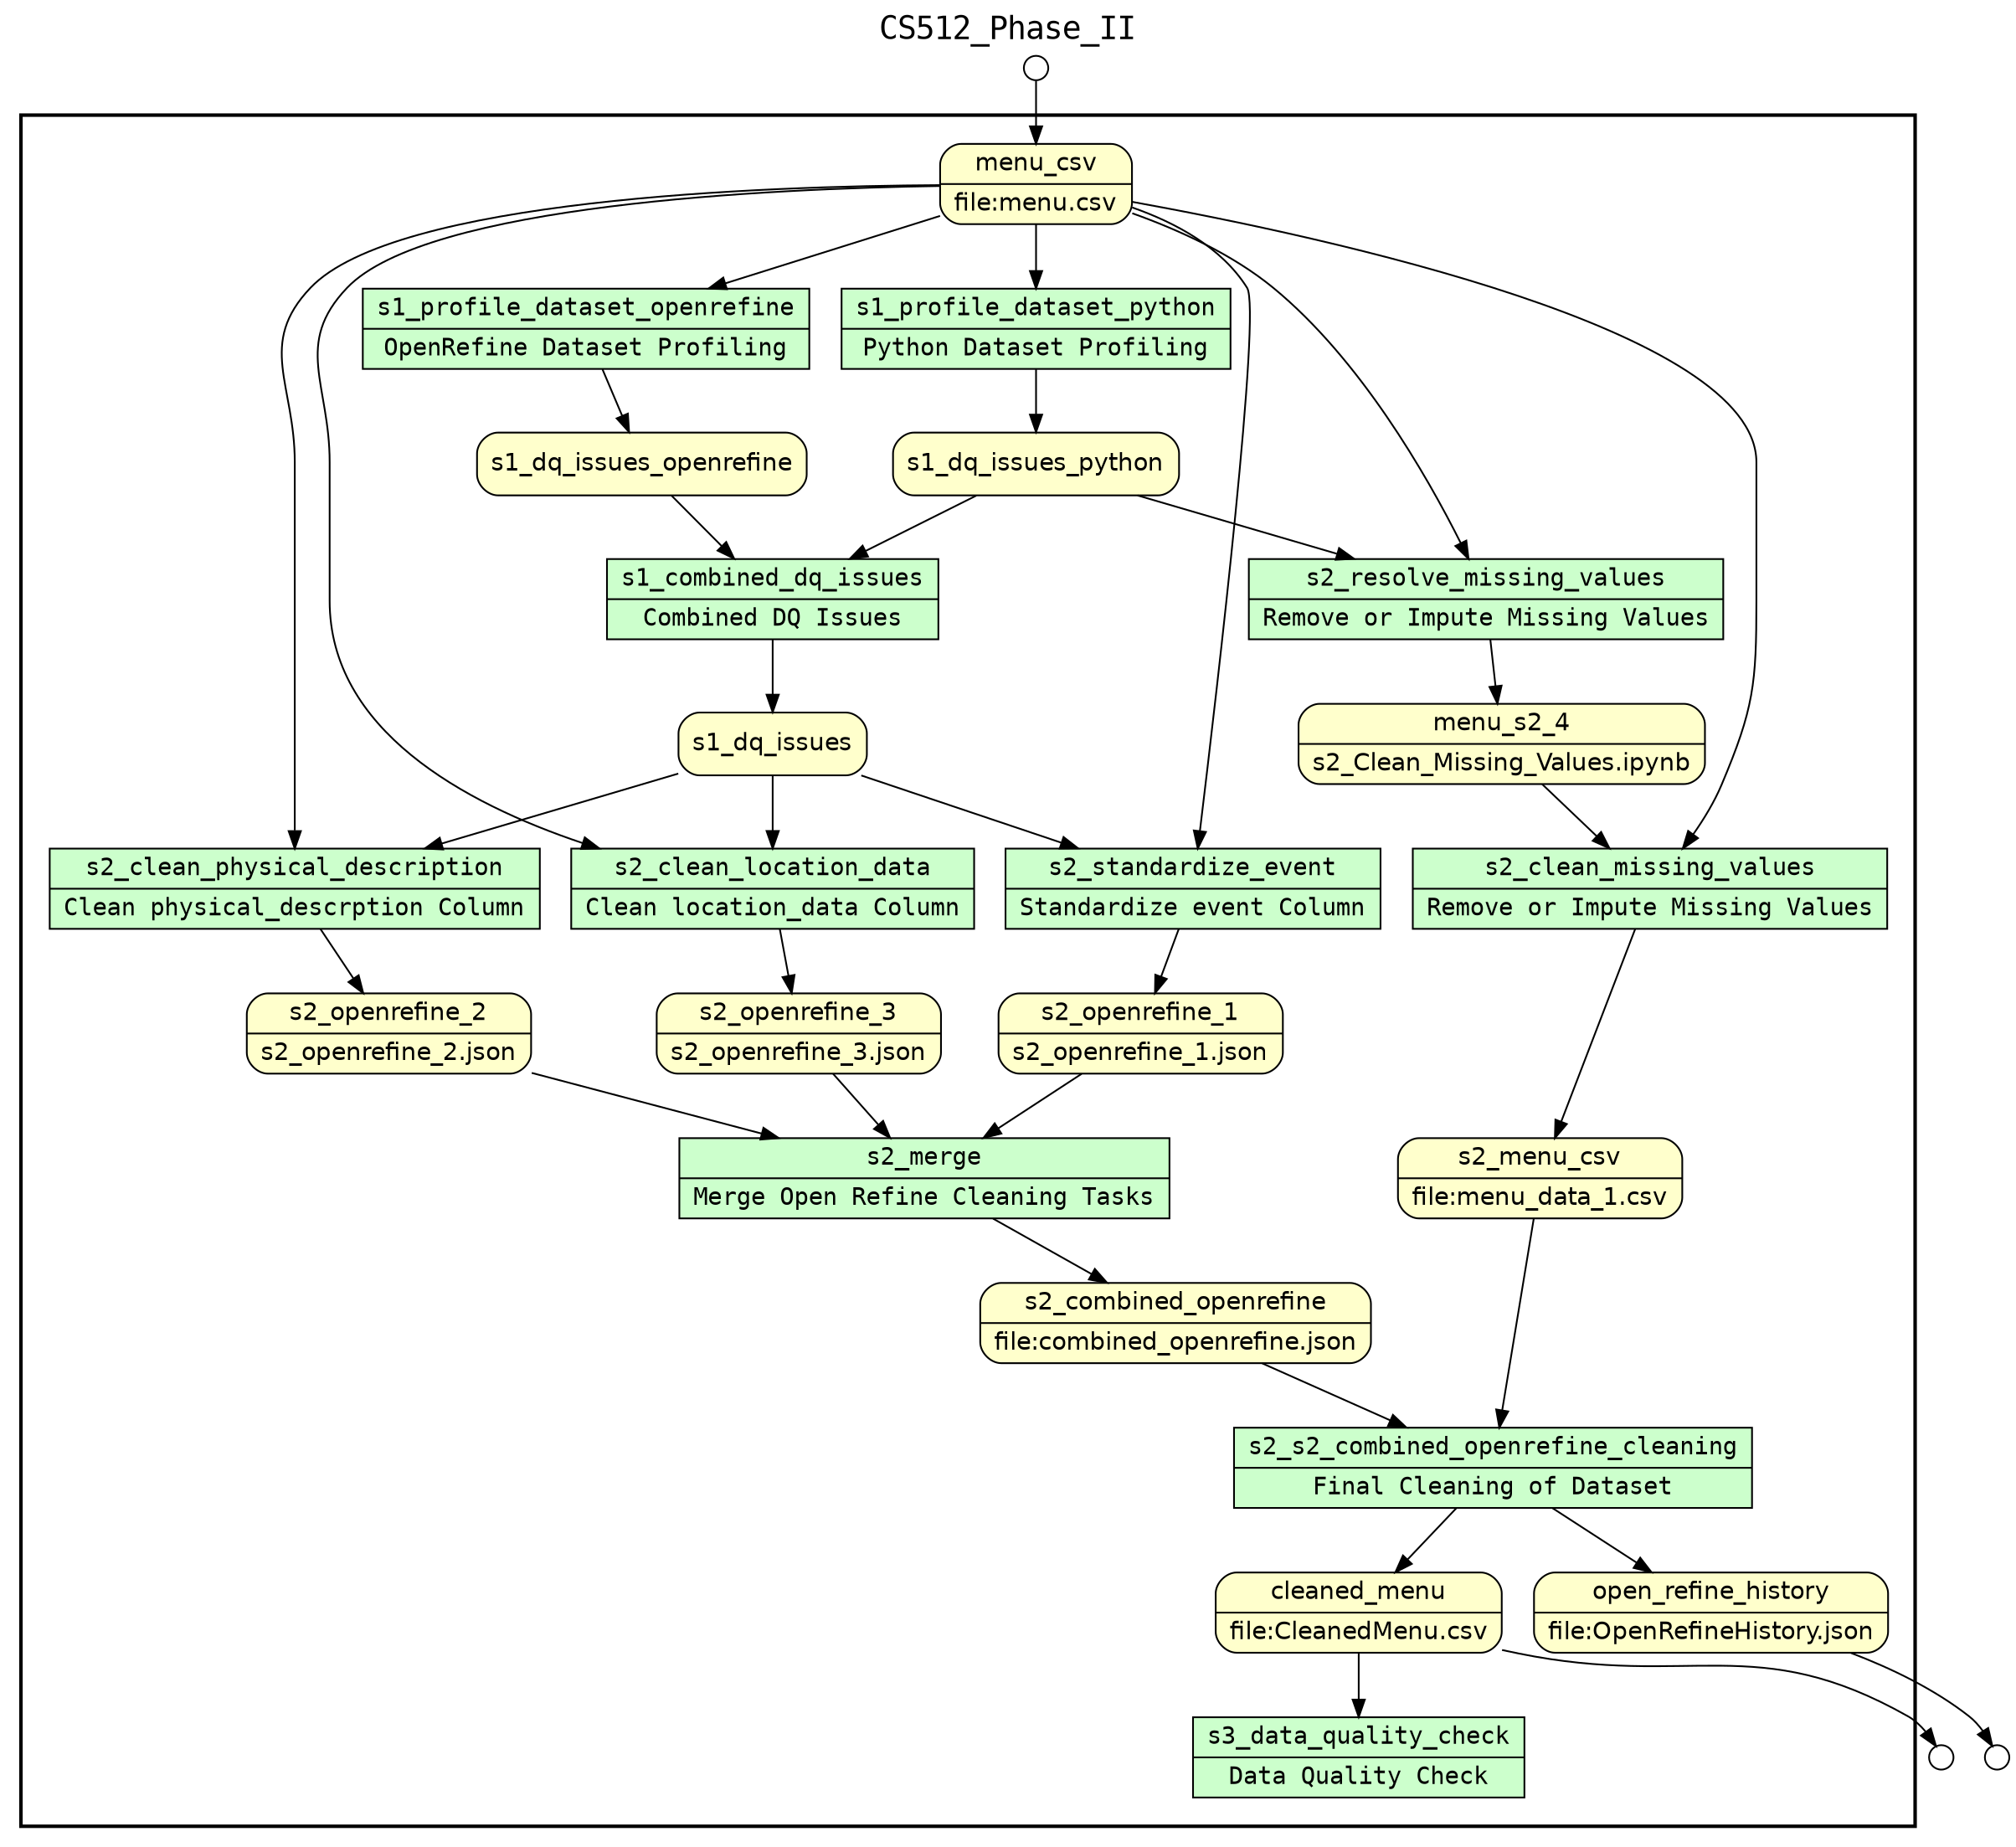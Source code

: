 digraph Workflow {
rankdir=TB
fontname=Courier; fontsize=18; labelloc=t
label=CS512_Phase_II
subgraph cluster_workflow_box_outer { label=""; color=black; penwidth=2
subgraph cluster_workflow_box_inner { label=""; color=white
node[shape=box style=filled fillcolor="#CCFFCC" peripheries=1 fontname=Courier]
s1_profile_dataset_python [shape=record rankdir=LR label="{<f0> s1_profile_dataset_python |<f1> Python Dataset Profiling}"];
s1_profile_dataset_openrefine [shape=record rankdir=LR label="{<f0> s1_profile_dataset_openrefine |<f1> OpenRefine Dataset Profiling}"];
s1_combined_dq_issues [shape=record rankdir=LR label="{<f0> s1_combined_dq_issues |<f1> Combined DQ Issues}"];
s2_resolve_missing_values [shape=record rankdir=LR label="{<f0> s2_resolve_missing_values |<f1> Remove or Impute Missing Values}"];
s2_clean_physical_description [shape=record rankdir=LR label="{<f0> s2_clean_physical_description |<f1> Clean physical_descrption Column}"];
s2_clean_location_data [shape=record rankdir=LR label="{<f0> s2_clean_location_data |<f1> Clean location_data Column}"];
s2_standardize_event [shape=record rankdir=LR label="{<f0> s2_standardize_event |<f1> Standardize event Column}"];
s2_merge [shape=record rankdir=LR label="{<f0> s2_merge |<f1> Merge Open Refine Cleaning Tasks}"];
s2_clean_missing_values [shape=record rankdir=LR label="{<f0> s2_clean_missing_values |<f1> Remove or Impute Missing Values}"];
s2_s2_combined_openrefine_cleaning [shape=record rankdir=LR label="{<f0> s2_s2_combined_openrefine_cleaning |<f1> Final Cleaning of Dataset}"];
s3_data_quality_check [shape=record rankdir=LR label="{<f0> s3_data_quality_check |<f1> Data Quality Check}"];
node[shape=box style="rounded,filled" fillcolor="#FFFFCC" peripheries=1 fontname=Helvetica]
cleaned_menu [shape=record rankdir=LR label="{<f0> cleaned_menu |<f1> file\:CleanedMenu.csv}"];
open_refine_history [shape=record rankdir=LR label="{<f0> open_refine_history |<f1> file\:OpenRefineHistory.json}"];
menu_csv [shape=record rankdir=LR label="{<f0> menu_csv |<f1> file\:menu.csv}"];
s1_dq_issues_python
s1_dq_issues_openrefine
s1_dq_issues
s2_openrefine_2 [shape=record rankdir=LR label="{<f0> s2_openrefine_2 |<f1> s2_openrefine_2.json}"];
s2_openrefine_3 [shape=record rankdir=LR label="{<f0> s2_openrefine_3 |<f1> s2_openrefine_3.json}"];
s2_openrefine_1 [shape=record rankdir=LR label="{<f0> s2_openrefine_1 |<f1> s2_openrefine_1.json}"];
menu_s2_4 [shape=record rankdir=LR label="{<f0> menu_s2_4 |<f1> s2_Clean_Missing_Values.ipynb}"];
s2_menu_csv [shape=record rankdir=LR label="{<f0> s2_menu_csv |<f1> file\:menu_data_1.csv}"];
s2_combined_openrefine [shape=record rankdir=LR label="{<f0> s2_combined_openrefine |<f1> file\:combined_openrefine.json}"];
node[shape=box style="rounded,filled" fillcolor="#FCFCFC" peripheries=1 fontname=Helvetica]
s1_profile_dataset_python -> s1_dq_issues_python
menu_csv -> s1_profile_dataset_python
s1_profile_dataset_openrefine -> s1_dq_issues_openrefine
menu_csv -> s1_profile_dataset_openrefine
s1_combined_dq_issues -> s1_dq_issues
s1_dq_issues_python -> s1_combined_dq_issues
s1_dq_issues_openrefine -> s1_combined_dq_issues
s2_resolve_missing_values -> menu_s2_4
menu_csv -> s2_resolve_missing_values
s1_dq_issues_python -> s2_resolve_missing_values
s2_clean_physical_description -> s2_openrefine_2
menu_csv -> s2_clean_physical_description
s1_dq_issues -> s2_clean_physical_description
s2_clean_location_data -> s2_openrefine_3
menu_csv -> s2_clean_location_data
s1_dq_issues -> s2_clean_location_data
s2_standardize_event -> s2_openrefine_1
menu_csv -> s2_standardize_event
s1_dq_issues -> s2_standardize_event
s2_merge -> s2_combined_openrefine
s2_openrefine_2 -> s2_merge
s2_openrefine_3 -> s2_merge
s2_openrefine_1 -> s2_merge
s2_clean_missing_values -> s2_menu_csv
menu_csv -> s2_clean_missing_values
menu_s2_4 -> s2_clean_missing_values
s2_s2_combined_openrefine_cleaning -> cleaned_menu
s2_s2_combined_openrefine_cleaning -> open_refine_history
s2_menu_csv -> s2_s2_combined_openrefine_cleaning
s2_combined_openrefine -> s2_s2_combined_openrefine_cleaning
cleaned_menu -> s3_data_quality_check
}}
node[shape=circle style="rounded,filled" fillcolor="#FFFFFF" peripheries=1 fontname=Helvetica width=0.2]
menu_csv_input_port [label=""]
node[shape=circle style="rounded,filled" fillcolor="#FFFFFF" peripheries=1 fontname=Helvetica width=0.2]
cleaned_menu_output_port [label=""]
open_refine_history_output_port [label=""]
menu_csv_input_port -> menu_csv
cleaned_menu -> cleaned_menu_output_port
open_refine_history -> open_refine_history_output_port
}
